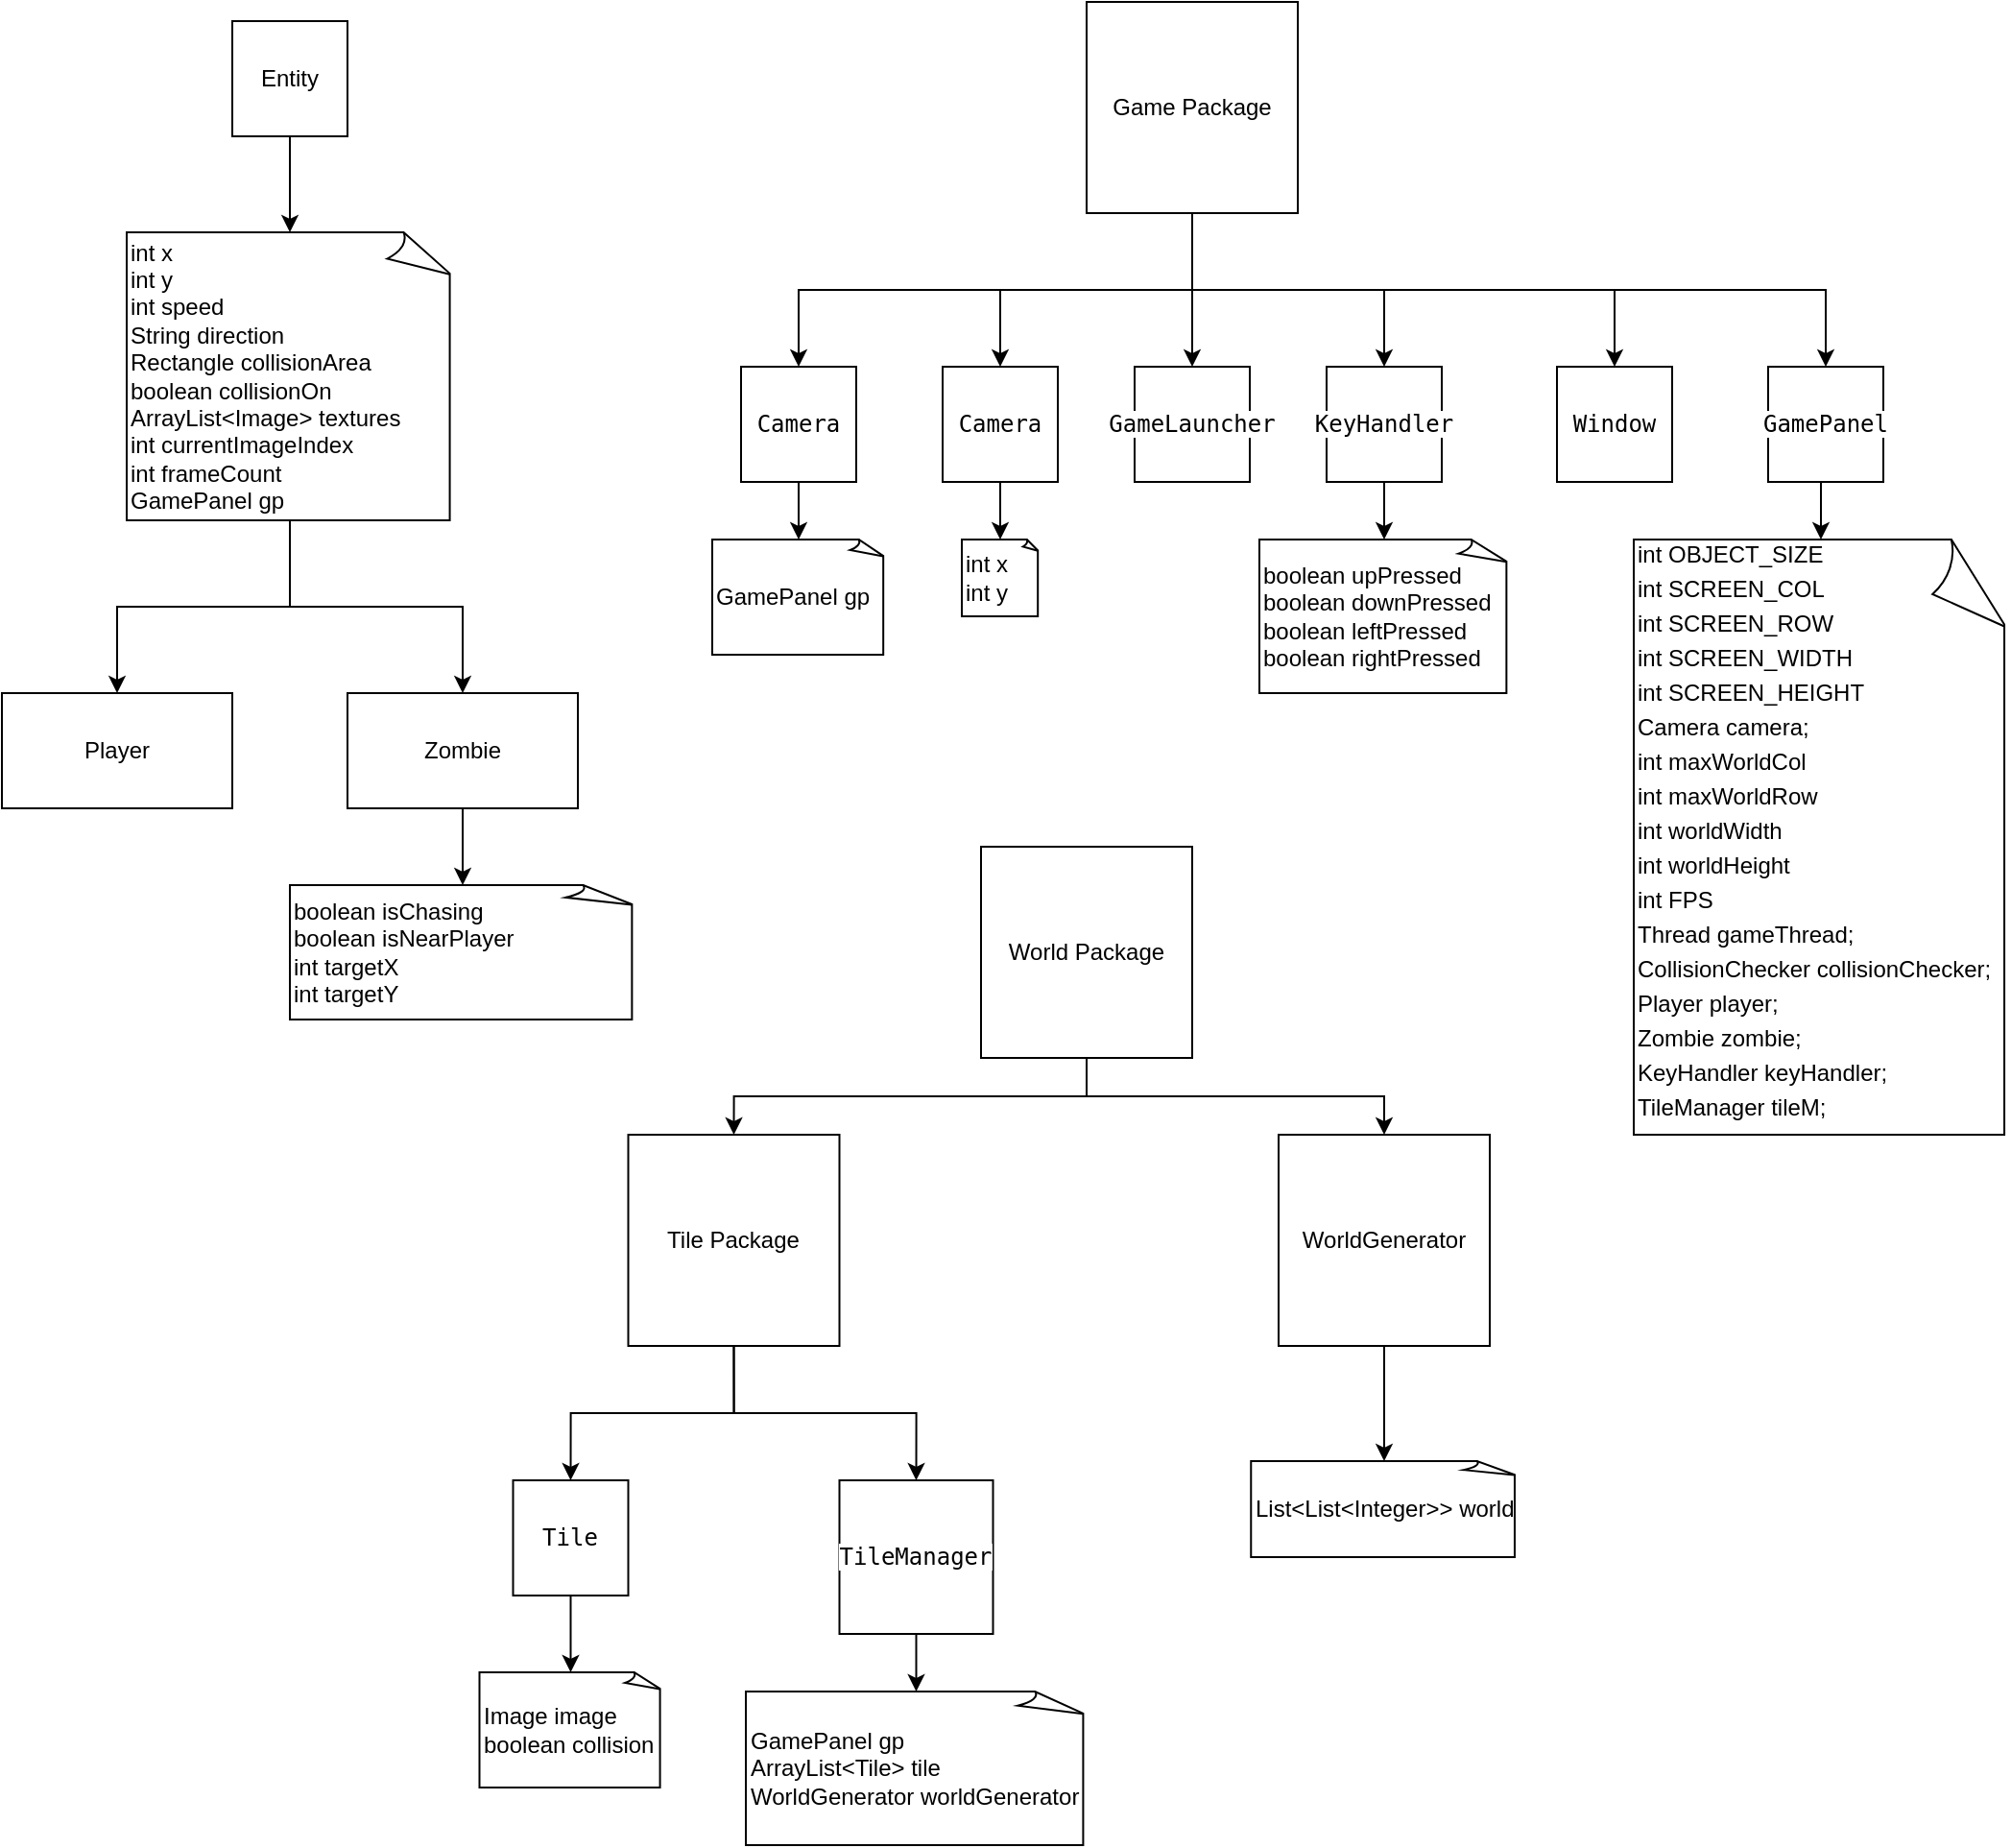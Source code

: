 <mxfile version="21.5.0" type="device">
  <diagram name="Page-1" id="7cxJLYrIOp2Cm49gknRG">
    <mxGraphModel dx="1050" dy="1681" grid="1" gridSize="10" guides="1" tooltips="1" connect="1" arrows="1" fold="1" page="1" pageScale="1" pageWidth="850" pageHeight="1100" math="0" shadow="0">
      <root>
        <mxCell id="0" />
        <mxCell id="1" parent="0" />
        <mxCell id="ULZJDO0v6zIy5SxoiYi7-3" value="" style="edgeStyle=orthogonalEdgeStyle;rounded=0;orthogonalLoop=1;jettySize=auto;html=1;entryX=0.5;entryY=0;entryDx=0;entryDy=0;entryPerimeter=0;" edge="1" parent="1" source="ULZJDO0v6zIy5SxoiYi7-1" target="ULZJDO0v6zIy5SxoiYi7-5">
          <mxGeometry relative="1" as="geometry">
            <mxPoint x="150" y="140" as="targetPoint" />
          </mxGeometry>
        </mxCell>
        <mxCell id="ULZJDO0v6zIy5SxoiYi7-1" value="Entity" style="whiteSpace=wrap;html=1;aspect=fixed;" vertex="1" parent="1">
          <mxGeometry x="120" width="60" height="60" as="geometry" />
        </mxCell>
        <mxCell id="ULZJDO0v6zIy5SxoiYi7-8" value="" style="edgeStyle=orthogonalEdgeStyle;rounded=0;orthogonalLoop=1;jettySize=auto;html=1;" edge="1" parent="1" source="ULZJDO0v6zIy5SxoiYi7-5" target="ULZJDO0v6zIy5SxoiYi7-7">
          <mxGeometry relative="1" as="geometry" />
        </mxCell>
        <mxCell id="ULZJDO0v6zIy5SxoiYi7-10" value="" style="edgeStyle=orthogonalEdgeStyle;rounded=0;orthogonalLoop=1;jettySize=auto;html=1;" edge="1" parent="1" source="ULZJDO0v6zIy5SxoiYi7-5" target="ULZJDO0v6zIy5SxoiYi7-9">
          <mxGeometry relative="1" as="geometry" />
        </mxCell>
        <mxCell id="ULZJDO0v6zIy5SxoiYi7-5" value="int x&lt;br&gt;int y&lt;br&gt;int speed&lt;br&gt;String direction&lt;br&gt;Rectangle collisionArea&lt;br&gt;boolean collisionOn&lt;br&gt;ArrayList&amp;lt;Image&amp;gt; textures&lt;br&gt;int currentImageIndex&lt;br&gt;int frameCount&lt;br&gt;GamePanel gp" style="whiteSpace=wrap;html=1;shape=mxgraph.basic.document;align=left;" vertex="1" parent="1">
          <mxGeometry x="65" y="110" width="170" height="150" as="geometry" />
        </mxCell>
        <mxCell id="ULZJDO0v6zIy5SxoiYi7-7" value="Player" style="whiteSpace=wrap;html=1;align=center;" vertex="1" parent="1">
          <mxGeometry y="350" width="120" height="60" as="geometry" />
        </mxCell>
        <mxCell id="ULZJDO0v6zIy5SxoiYi7-12" style="edgeStyle=orthogonalEdgeStyle;rounded=0;orthogonalLoop=1;jettySize=auto;html=1;exitX=0.5;exitY=1;exitDx=0;exitDy=0;entryX=0.5;entryY=0;entryDx=0;entryDy=0;entryPerimeter=0;" edge="1" parent="1" source="ULZJDO0v6zIy5SxoiYi7-9" target="ULZJDO0v6zIy5SxoiYi7-11">
          <mxGeometry relative="1" as="geometry" />
        </mxCell>
        <mxCell id="ULZJDO0v6zIy5SxoiYi7-9" value="Zombie" style="whiteSpace=wrap;html=1;align=center;" vertex="1" parent="1">
          <mxGeometry x="180" y="350" width="120" height="60" as="geometry" />
        </mxCell>
        <mxCell id="ULZJDO0v6zIy5SxoiYi7-11" value="boolean isChasing&lt;br&gt;&lt;div&gt;boolean isNearPlayer&lt;/div&gt;&lt;div&gt;int targetX&lt;/div&gt;&lt;div&gt;int targetY&lt;/div&gt;" style="whiteSpace=wrap;html=1;shape=mxgraph.basic.document;align=left;" vertex="1" parent="1">
          <mxGeometry x="150" y="450" width="180" height="70" as="geometry" />
        </mxCell>
        <mxCell id="ULZJDO0v6zIy5SxoiYi7-26" style="edgeStyle=orthogonalEdgeStyle;rounded=0;orthogonalLoop=1;jettySize=auto;html=1;exitX=0.5;exitY=1;exitDx=0;exitDy=0;entryX=0.5;entryY=0;entryDx=0;entryDy=0;" edge="1" parent="1" source="ULZJDO0v6zIy5SxoiYi7-19" target="ULZJDO0v6zIy5SxoiYi7-24">
          <mxGeometry relative="1" as="geometry" />
        </mxCell>
        <mxCell id="ULZJDO0v6zIy5SxoiYi7-27" style="edgeStyle=orthogonalEdgeStyle;rounded=0;orthogonalLoop=1;jettySize=auto;html=1;exitX=0.5;exitY=1;exitDx=0;exitDy=0;entryX=0.5;entryY=0;entryDx=0;entryDy=0;" edge="1" parent="1" source="ULZJDO0v6zIy5SxoiYi7-19" target="ULZJDO0v6zIy5SxoiYi7-21">
          <mxGeometry relative="1" as="geometry" />
        </mxCell>
        <mxCell id="ULZJDO0v6zIy5SxoiYi7-29" style="edgeStyle=orthogonalEdgeStyle;rounded=0;orthogonalLoop=1;jettySize=auto;html=1;exitX=0.5;exitY=1;exitDx=0;exitDy=0;entryX=0.5;entryY=0;entryDx=0;entryDy=0;" edge="1" parent="1" source="ULZJDO0v6zIy5SxoiYi7-19" target="ULZJDO0v6zIy5SxoiYi7-28">
          <mxGeometry relative="1" as="geometry" />
        </mxCell>
        <mxCell id="ULZJDO0v6zIy5SxoiYi7-34" style="edgeStyle=orthogonalEdgeStyle;rounded=0;orthogonalLoop=1;jettySize=auto;html=1;exitX=0.5;exitY=1;exitDx=0;exitDy=0;entryX=0.5;entryY=0;entryDx=0;entryDy=0;" edge="1" parent="1" source="ULZJDO0v6zIy5SxoiYi7-19" target="ULZJDO0v6zIy5SxoiYi7-32">
          <mxGeometry relative="1" as="geometry" />
        </mxCell>
        <mxCell id="ULZJDO0v6zIy5SxoiYi7-39" style="edgeStyle=orthogonalEdgeStyle;rounded=0;orthogonalLoop=1;jettySize=auto;html=1;exitX=0.5;exitY=1;exitDx=0;exitDy=0;entryX=0.5;entryY=0;entryDx=0;entryDy=0;" edge="1" parent="1" source="ULZJDO0v6zIy5SxoiYi7-19" target="ULZJDO0v6zIy5SxoiYi7-36">
          <mxGeometry relative="1" as="geometry" />
        </mxCell>
        <mxCell id="ULZJDO0v6zIy5SxoiYi7-41" style="edgeStyle=orthogonalEdgeStyle;rounded=0;orthogonalLoop=1;jettySize=auto;html=1;exitX=0.5;exitY=1;exitDx=0;exitDy=0;entryX=0.5;entryY=0;entryDx=0;entryDy=0;" edge="1" parent="1" source="ULZJDO0v6zIy5SxoiYi7-19" target="ULZJDO0v6zIy5SxoiYi7-40">
          <mxGeometry relative="1" as="geometry" />
        </mxCell>
        <mxCell id="ULZJDO0v6zIy5SxoiYi7-19" value="Game Package" style="whiteSpace=wrap;html=1;aspect=fixed;" vertex="1" parent="1">
          <mxGeometry x="565" y="-10" width="110" height="110" as="geometry" />
        </mxCell>
        <mxCell id="ULZJDO0v6zIy5SxoiYi7-20" value="" style="edgeStyle=orthogonalEdgeStyle;rounded=0;orthogonalLoop=1;jettySize=auto;html=1;entryX=0.5;entryY=0;entryDx=0;entryDy=0;entryPerimeter=0;" edge="1" parent="1" source="ULZJDO0v6zIy5SxoiYi7-21" target="ULZJDO0v6zIy5SxoiYi7-22">
          <mxGeometry relative="1" as="geometry">
            <mxPoint x="515" y="320" as="targetPoint" />
          </mxGeometry>
        </mxCell>
        <mxCell id="ULZJDO0v6zIy5SxoiYi7-21" value="&lt;pre style=&quot;font-family: &amp;quot;JetBrains Mono&amp;quot;, monospace;&quot;&gt;&lt;span style=&quot;background-color: rgb(255, 255, 255);&quot;&gt;Camera&lt;/span&gt;&lt;/pre&gt;" style="whiteSpace=wrap;html=1;aspect=fixed;" vertex="1" parent="1">
          <mxGeometry x="490" y="180" width="60" height="60" as="geometry" />
        </mxCell>
        <mxCell id="ULZJDO0v6zIy5SxoiYi7-22" value="int x&lt;br&gt;int y" style="whiteSpace=wrap;html=1;shape=mxgraph.basic.document;align=left;" vertex="1" parent="1">
          <mxGeometry x="500" y="270" width="40" height="40" as="geometry" />
        </mxCell>
        <mxCell id="ULZJDO0v6zIy5SxoiYi7-23" value="" style="edgeStyle=orthogonalEdgeStyle;rounded=0;orthogonalLoop=1;jettySize=auto;html=1;entryX=0.5;entryY=0;entryDx=0;entryDy=0;entryPerimeter=0;" edge="1" parent="1" source="ULZJDO0v6zIy5SxoiYi7-24" target="ULZJDO0v6zIy5SxoiYi7-25">
          <mxGeometry relative="1" as="geometry">
            <mxPoint x="415" y="320" as="targetPoint" />
          </mxGeometry>
        </mxCell>
        <mxCell id="ULZJDO0v6zIy5SxoiYi7-24" value="&lt;pre style=&quot;font-family: &amp;quot;JetBrains Mono&amp;quot;, monospace;&quot;&gt;&lt;span style=&quot;background-color: rgb(255, 255, 255);&quot;&gt;Camera&lt;/span&gt;&lt;/pre&gt;" style="whiteSpace=wrap;html=1;aspect=fixed;" vertex="1" parent="1">
          <mxGeometry x="385" y="180" width="60" height="60" as="geometry" />
        </mxCell>
        <mxCell id="ULZJDO0v6zIy5SxoiYi7-25" value="GamePanel gp" style="whiteSpace=wrap;html=1;shape=mxgraph.basic.document;align=left;" vertex="1" parent="1">
          <mxGeometry x="370" y="270" width="90" height="60" as="geometry" />
        </mxCell>
        <mxCell id="ULZJDO0v6zIy5SxoiYi7-28" value="&lt;pre style=&quot;font-family: &amp;quot;JetBrains Mono&amp;quot;, monospace;&quot;&gt;&lt;span style=&quot;background-color: rgb(255, 255, 255);&quot;&gt;GameLauncher&lt;/span&gt;&lt;/pre&gt;" style="whiteSpace=wrap;html=1;aspect=fixed;" vertex="1" parent="1">
          <mxGeometry x="590" y="180" width="60" height="60" as="geometry" />
        </mxCell>
        <mxCell id="ULZJDO0v6zIy5SxoiYi7-35" style="edgeStyle=orthogonalEdgeStyle;rounded=0;orthogonalLoop=1;jettySize=auto;html=1;exitX=0.5;exitY=1;exitDx=0;exitDy=0;entryX=0.5;entryY=0;entryDx=0;entryDy=0;entryPerimeter=0;" edge="1" parent="1" source="ULZJDO0v6zIy5SxoiYi7-32" target="ULZJDO0v6zIy5SxoiYi7-33">
          <mxGeometry relative="1" as="geometry" />
        </mxCell>
        <mxCell id="ULZJDO0v6zIy5SxoiYi7-32" value="&lt;pre style=&quot;font-family: &amp;quot;JetBrains Mono&amp;quot;, monospace;&quot;&gt;&lt;span style=&quot;background-color: rgb(255, 255, 255);&quot;&gt;KeyHandler&lt;/span&gt;&lt;/pre&gt;" style="whiteSpace=wrap;html=1;aspect=fixed;" vertex="1" parent="1">
          <mxGeometry x="690" y="180" width="60" height="60" as="geometry" />
        </mxCell>
        <mxCell id="ULZJDO0v6zIy5SxoiYi7-33" value="boolean upPressed&lt;br&gt;boolean downPressed&lt;br&gt;boolean leftPressed&lt;br&gt;boolean rightPressed" style="whiteSpace=wrap;html=1;shape=mxgraph.basic.document;align=left;" vertex="1" parent="1">
          <mxGeometry x="655" y="270" width="130" height="80" as="geometry" />
        </mxCell>
        <mxCell id="ULZJDO0v6zIy5SxoiYi7-38" style="edgeStyle=orthogonalEdgeStyle;rounded=0;orthogonalLoop=1;jettySize=auto;html=1;exitX=0.5;exitY=1;exitDx=0;exitDy=0;entryX=0.5;entryY=0;entryDx=0;entryDy=0;entryPerimeter=0;" edge="1" parent="1" source="ULZJDO0v6zIy5SxoiYi7-36" target="ULZJDO0v6zIy5SxoiYi7-37">
          <mxGeometry relative="1" as="geometry" />
        </mxCell>
        <mxCell id="ULZJDO0v6zIy5SxoiYi7-36" value="&lt;pre style=&quot;font-family: &amp;quot;JetBrains Mono&amp;quot;, monospace;&quot;&gt;&lt;span style=&quot;background-color: rgb(255, 255, 255);&quot;&gt;GamePanel&lt;/span&gt;&lt;/pre&gt;" style="whiteSpace=wrap;html=1;aspect=fixed;" vertex="1" parent="1">
          <mxGeometry x="920" y="180" width="60" height="60" as="geometry" />
        </mxCell>
        <mxCell id="ULZJDO0v6zIy5SxoiYi7-37" value="&lt;p style=&quot;line-height: 50%;&quot; class=&quot;MsoNormal&quot;&gt;int OBJECT_SIZE&lt;/p&gt;&lt;p style=&quot;line-height: 50%;&quot; class=&quot;MsoNormal&quot;&gt;int SCREEN_COL&lt;/p&gt;&lt;p style=&quot;line-height: 50%;&quot; class=&quot;MsoNormal&quot;&gt;int SCREEN_ROW&lt;/p&gt;&lt;p style=&quot;line-height: 50%;&quot; class=&quot;MsoNormal&quot;&gt;int SCREEN_WIDTH&lt;/p&gt;&lt;p style=&quot;line-height: 50%;&quot; class=&quot;MsoNormal&quot;&gt;int SCREEN_HEIGHT&lt;/p&gt;&lt;p style=&quot;line-height: 50%;&quot; class=&quot;MsoNormal&quot;&gt;Camera camera;&lt;/p&gt;&lt;p style=&quot;line-height: 50%;&quot; class=&quot;MsoNormal&quot;&gt;int maxWorldCol&lt;/p&gt;&lt;p style=&quot;line-height: 50%;&quot; class=&quot;MsoNormal&quot;&gt;int maxWorldRow&lt;/p&gt;&lt;p style=&quot;line-height: 50%;&quot; class=&quot;MsoNormal&quot;&gt;int worldWidth&lt;/p&gt;&lt;p style=&quot;line-height: 50%;&quot; class=&quot;MsoNormal&quot;&gt;int worldHeight&lt;/p&gt;&lt;p style=&quot;line-height: 50%;&quot; class=&quot;MsoNormal&quot;&gt;int FPS&lt;/p&gt;&lt;p style=&quot;line-height: 50%;&quot; class=&quot;MsoNormal&quot;&gt;Thread gameThread;&lt;/p&gt;&lt;p style=&quot;line-height: 50%;&quot; class=&quot;MsoNormal&quot;&gt;CollisionChecker collisionChecker;&lt;/p&gt;&lt;p style=&quot;line-height: 50%;&quot; class=&quot;MsoNormal&quot;&gt;Player player;&lt;/p&gt;&lt;p style=&quot;line-height: 50%;&quot; class=&quot;MsoNormal&quot;&gt;Zombie zombie;&lt;/p&gt;&lt;p style=&quot;line-height: 50%;&quot; class=&quot;MsoNormal&quot;&gt;KeyHandler keyHandler;&lt;/p&gt;&lt;p style=&quot;line-height: 50%;&quot; class=&quot;MsoNormal&quot;&gt;TileManager tileM;&lt;/p&gt;&lt;div style=&quot;line-height: 50%;&quot;&gt;&lt;br&gt;&lt;/div&gt;" style="whiteSpace=wrap;html=1;shape=mxgraph.basic.document;align=left;" vertex="1" parent="1">
          <mxGeometry x="850" y="270" width="195" height="310" as="geometry" />
        </mxCell>
        <mxCell id="ULZJDO0v6zIy5SxoiYi7-40" value="&lt;pre style=&quot;font-family: &amp;quot;JetBrains Mono&amp;quot;, monospace;&quot;&gt;&lt;span style=&quot;background-color: rgb(255, 255, 255);&quot;&gt;Window&lt;/span&gt;&lt;/pre&gt;" style="whiteSpace=wrap;html=1;aspect=fixed;" vertex="1" parent="1">
          <mxGeometry x="810" y="180" width="60" height="60" as="geometry" />
        </mxCell>
        <mxCell id="ULZJDO0v6zIy5SxoiYi7-52" style="edgeStyle=orthogonalEdgeStyle;rounded=0;orthogonalLoop=1;jettySize=auto;html=1;exitX=0.5;exitY=1;exitDx=0;exitDy=0;entryX=0.5;entryY=0;entryDx=0;entryDy=0;" edge="1" parent="1" source="ULZJDO0v6zIy5SxoiYi7-42" target="ULZJDO0v6zIy5SxoiYi7-45">
          <mxGeometry relative="1" as="geometry" />
        </mxCell>
        <mxCell id="ULZJDO0v6zIy5SxoiYi7-53" style="edgeStyle=orthogonalEdgeStyle;rounded=0;orthogonalLoop=1;jettySize=auto;html=1;exitX=0.5;exitY=1;exitDx=0;exitDy=0;entryX=0.5;entryY=0;entryDx=0;entryDy=0;" edge="1" parent="1" source="ULZJDO0v6zIy5SxoiYi7-42" target="ULZJDO0v6zIy5SxoiYi7-46">
          <mxGeometry relative="1" as="geometry" />
        </mxCell>
        <mxCell id="ULZJDO0v6zIy5SxoiYi7-42" value="Tile Package" style="whiteSpace=wrap;html=1;aspect=fixed;" vertex="1" parent="1">
          <mxGeometry x="326.25" y="580" width="110" height="110" as="geometry" />
        </mxCell>
        <mxCell id="ULZJDO0v6zIy5SxoiYi7-49" style="edgeStyle=orthogonalEdgeStyle;rounded=0;orthogonalLoop=1;jettySize=auto;html=1;exitX=0.5;exitY=1;exitDx=0;exitDy=0;entryX=0.5;entryY=0;entryDx=0;entryDy=0;entryPerimeter=0;" edge="1" parent="1" source="ULZJDO0v6zIy5SxoiYi7-45" target="ULZJDO0v6zIy5SxoiYi7-48">
          <mxGeometry relative="1" as="geometry" />
        </mxCell>
        <mxCell id="ULZJDO0v6zIy5SxoiYi7-45" value="&lt;pre style=&quot;font-family: &amp;quot;JetBrains Mono&amp;quot;, monospace;&quot;&gt;&lt;span style=&quot;background-color: rgb(255, 255, 255);&quot;&gt;Tile&lt;/span&gt;&lt;/pre&gt;" style="whiteSpace=wrap;html=1;aspect=fixed;" vertex="1" parent="1">
          <mxGeometry x="266.25" y="760" width="60" height="60" as="geometry" />
        </mxCell>
        <mxCell id="ULZJDO0v6zIy5SxoiYi7-51" style="edgeStyle=orthogonalEdgeStyle;rounded=0;orthogonalLoop=1;jettySize=auto;html=1;exitX=0.5;exitY=1;exitDx=0;exitDy=0;entryX=0.5;entryY=0;entryDx=0;entryDy=0;entryPerimeter=0;" edge="1" parent="1" source="ULZJDO0v6zIy5SxoiYi7-46" target="ULZJDO0v6zIy5SxoiYi7-50">
          <mxGeometry relative="1" as="geometry" />
        </mxCell>
        <mxCell id="ULZJDO0v6zIy5SxoiYi7-46" value="&lt;pre style=&quot;font-family: &amp;quot;JetBrains Mono&amp;quot;, monospace;&quot;&gt;&lt;span style=&quot;background-color: rgb(255, 255, 255);&quot;&gt;TileManager&lt;/span&gt;&lt;/pre&gt;" style="whiteSpace=wrap;html=1;aspect=fixed;" vertex="1" parent="1">
          <mxGeometry x="436.25" y="760" width="80" height="80" as="geometry" />
        </mxCell>
        <mxCell id="ULZJDO0v6zIy5SxoiYi7-48" value="Image image&lt;br&gt;boolean collision" style="whiteSpace=wrap;html=1;shape=mxgraph.basic.document;align=left;" vertex="1" parent="1">
          <mxGeometry x="248.75" y="860" width="95" height="60" as="geometry" />
        </mxCell>
        <mxCell id="ULZJDO0v6zIy5SxoiYi7-50" value="GamePanel gp&lt;br&gt;ArrayList&amp;lt;Tile&amp;gt; tile&lt;br&gt;WorldGenerator worldGenerator" style="whiteSpace=wrap;html=1;shape=mxgraph.basic.document;align=left;" vertex="1" parent="1">
          <mxGeometry x="387.5" y="870" width="177.5" height="80" as="geometry" />
        </mxCell>
        <mxCell id="ULZJDO0v6zIy5SxoiYi7-55" style="edgeStyle=orthogonalEdgeStyle;rounded=0;orthogonalLoop=1;jettySize=auto;html=1;exitX=0.5;exitY=1;exitDx=0;exitDy=0;entryX=0.5;entryY=0;entryDx=0;entryDy=0;" edge="1" parent="1" source="ULZJDO0v6zIy5SxoiYi7-54" target="ULZJDO0v6zIy5SxoiYi7-42">
          <mxGeometry relative="1" as="geometry" />
        </mxCell>
        <mxCell id="ULZJDO0v6zIy5SxoiYi7-58" style="edgeStyle=orthogonalEdgeStyle;rounded=0;orthogonalLoop=1;jettySize=auto;html=1;exitX=0.5;exitY=1;exitDx=0;exitDy=0;entryX=0.5;entryY=0;entryDx=0;entryDy=0;" edge="1" parent="1" source="ULZJDO0v6zIy5SxoiYi7-54" target="ULZJDO0v6zIy5SxoiYi7-56">
          <mxGeometry relative="1" as="geometry" />
        </mxCell>
        <mxCell id="ULZJDO0v6zIy5SxoiYi7-54" value="World Package" style="whiteSpace=wrap;html=1;aspect=fixed;" vertex="1" parent="1">
          <mxGeometry x="510" y="430" width="110" height="110" as="geometry" />
        </mxCell>
        <mxCell id="ULZJDO0v6zIy5SxoiYi7-60" style="edgeStyle=orthogonalEdgeStyle;rounded=0;orthogonalLoop=1;jettySize=auto;html=1;exitX=0.5;exitY=1;exitDx=0;exitDy=0;entryX=0.5;entryY=0;entryDx=0;entryDy=0;entryPerimeter=0;" edge="1" parent="1" source="ULZJDO0v6zIy5SxoiYi7-56" target="ULZJDO0v6zIy5SxoiYi7-59">
          <mxGeometry relative="1" as="geometry" />
        </mxCell>
        <mxCell id="ULZJDO0v6zIy5SxoiYi7-56" value="WorldGenerator" style="whiteSpace=wrap;html=1;aspect=fixed;" vertex="1" parent="1">
          <mxGeometry x="665" y="580" width="110" height="110" as="geometry" />
        </mxCell>
        <mxCell id="ULZJDO0v6zIy5SxoiYi7-59" value="List&amp;lt;List&amp;lt;Integer&amp;gt;&amp;gt; world" style="whiteSpace=wrap;html=1;shape=mxgraph.basic.document;align=left;" vertex="1" parent="1">
          <mxGeometry x="650.63" y="750" width="138.75" height="50" as="geometry" />
        </mxCell>
      </root>
    </mxGraphModel>
  </diagram>
</mxfile>
